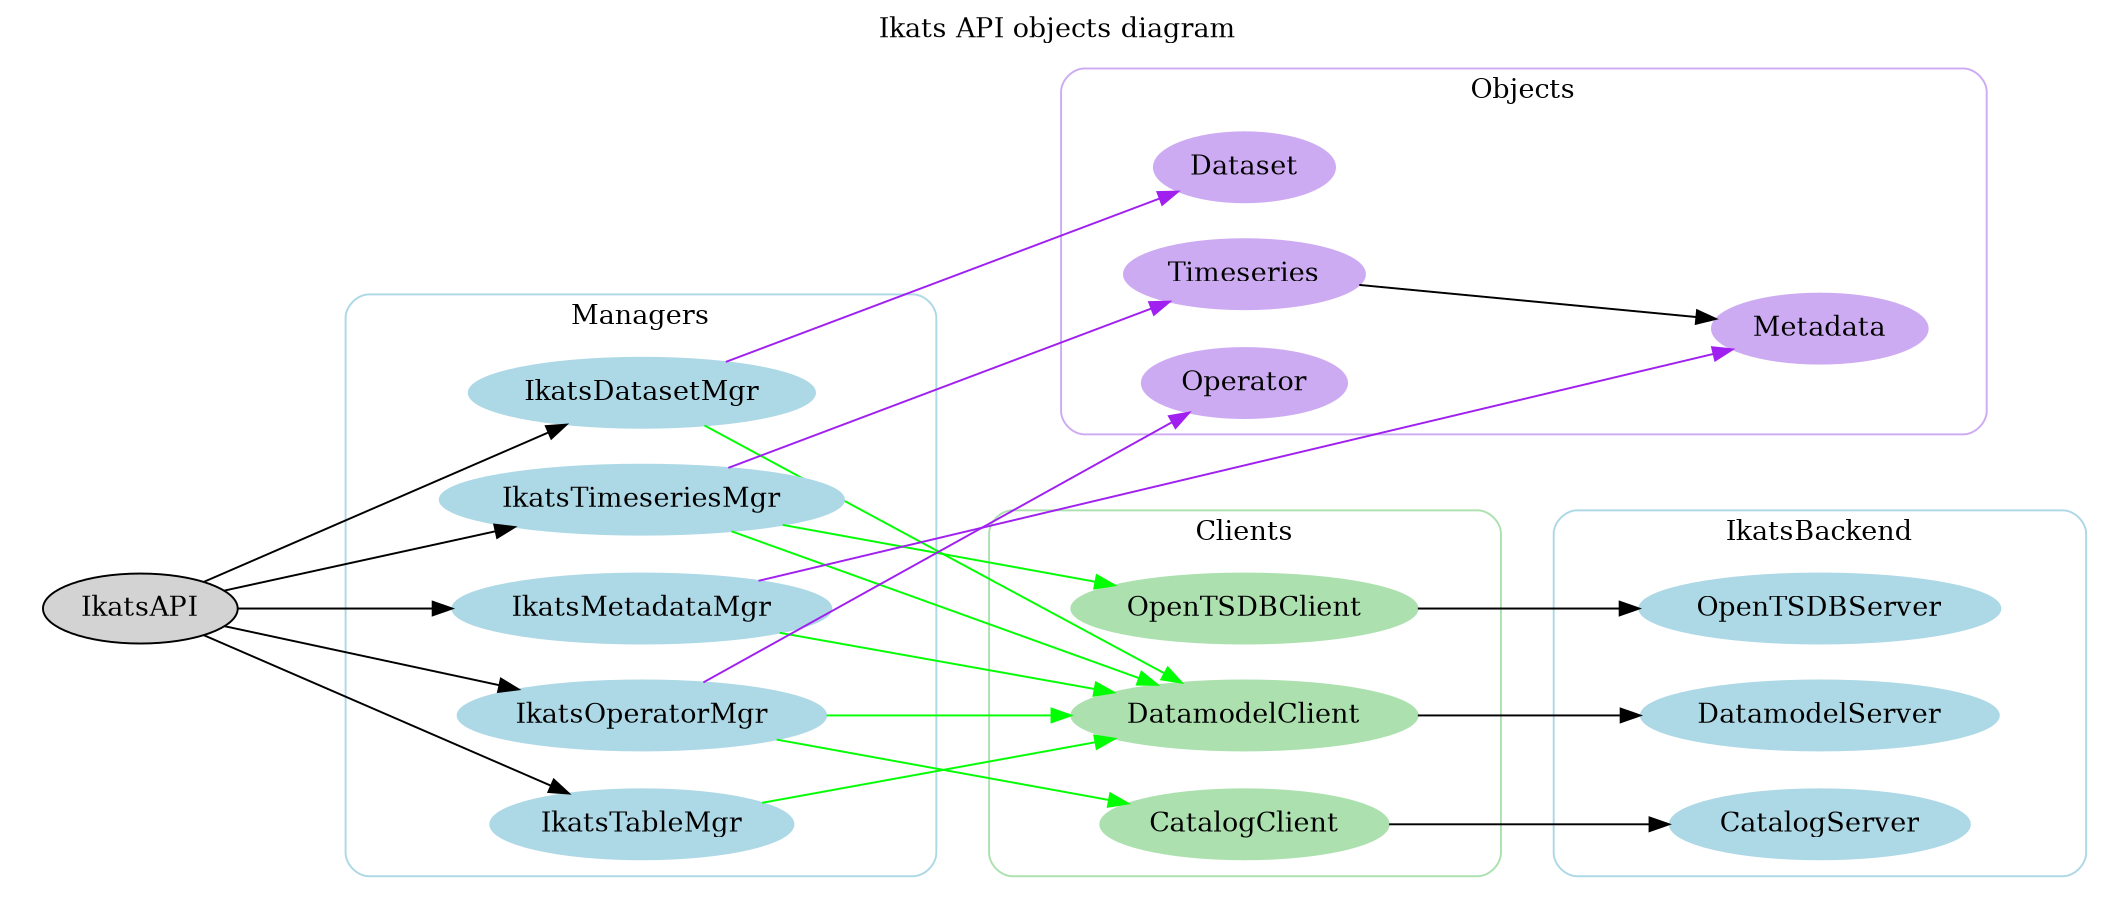 digraph G {
    graph [labelloc = "t" label = "Ikats API objects diagram" splines = false overlap = false rankdir = "LR" size = "15,6" ratio = fill];

    node [style = "filled"]

    subgraph cluster_0 {
        style = "rounded";
        color = lightblue;
        node [style = filled,color = lightblue];
        IkatsDatasetMgr;
        IkatsTimeseriesMgr;
        IkatsMetadataMgr;
        IkatsOperatorMgr;
        IkatsTableMgr;
        label = "Managers";
    }

    subgraph cluster_1 {
        style = rounded;
        color = "#ACE1AF";
        node [style = filled,color = "#ACE1AF"];
        DatamodelClient;
        OpenTSDBClient;
        CatalogClient;
        label = "Clients";
    }

    subgraph cluster_2 {
        style = rounded;
        color = "#cdabf3";
        node [style = filled,color = "#cdabf3"];
        Dataset;
        Timeseries -> Metadata;
        Operator;
        label = "Objects";
    }

    subgraph cluster_3 {
        style = rounded;
        color = "lightblue";
        node [style = filled,color = "lightblue"];
        CatalogServer;
        DatamodelServer;
        OpenTSDBServer;
        label = "IkatsBackend";
    }

    "IkatsAPI" -> "IkatsDatasetMgr"
    "IkatsAPI" -> "IkatsTimeseriesMgr"
    "IkatsAPI" -> "IkatsMetadataMgr"
    "IkatsAPI" -> "IkatsOperatorMgr"
    "IkatsAPI" -> "IkatsTableMgr"

    "IkatsDatasetMgr" -> "DatamodelClient" [color = "green"]
    "IkatsTimeseriesMgr" -> "DatamodelClient" [color = "green"]
    "IkatsTimeseriesMgr" -> "OpenTSDBClient" [color = "green"]
    "IkatsMetadataMgr" -> "DatamodelClient" [color = "green"]
    "IkatsOperatorMgr" -> "DatamodelClient" [color = "green"]
    "IkatsOperatorMgr" -> "CatalogClient" [color = "green"]
    "IkatsTableMgr" -> "DatamodelClient" [color = "green"]

    "IkatsDatasetMgr" -> Dataset [color = "purple"]
    "IkatsTimeseriesMgr" -> Timeseries [color = "purple"]
    "IkatsMetadataMgr" -> Metadata [color = "purple"]
    "IkatsOperatorMgr" -> Operator [color = "purple"]

    DatamodelClient -> DatamodelServer
    OpenTSDBClient -> OpenTSDBServer
    CatalogClient -> CatalogServer

}
